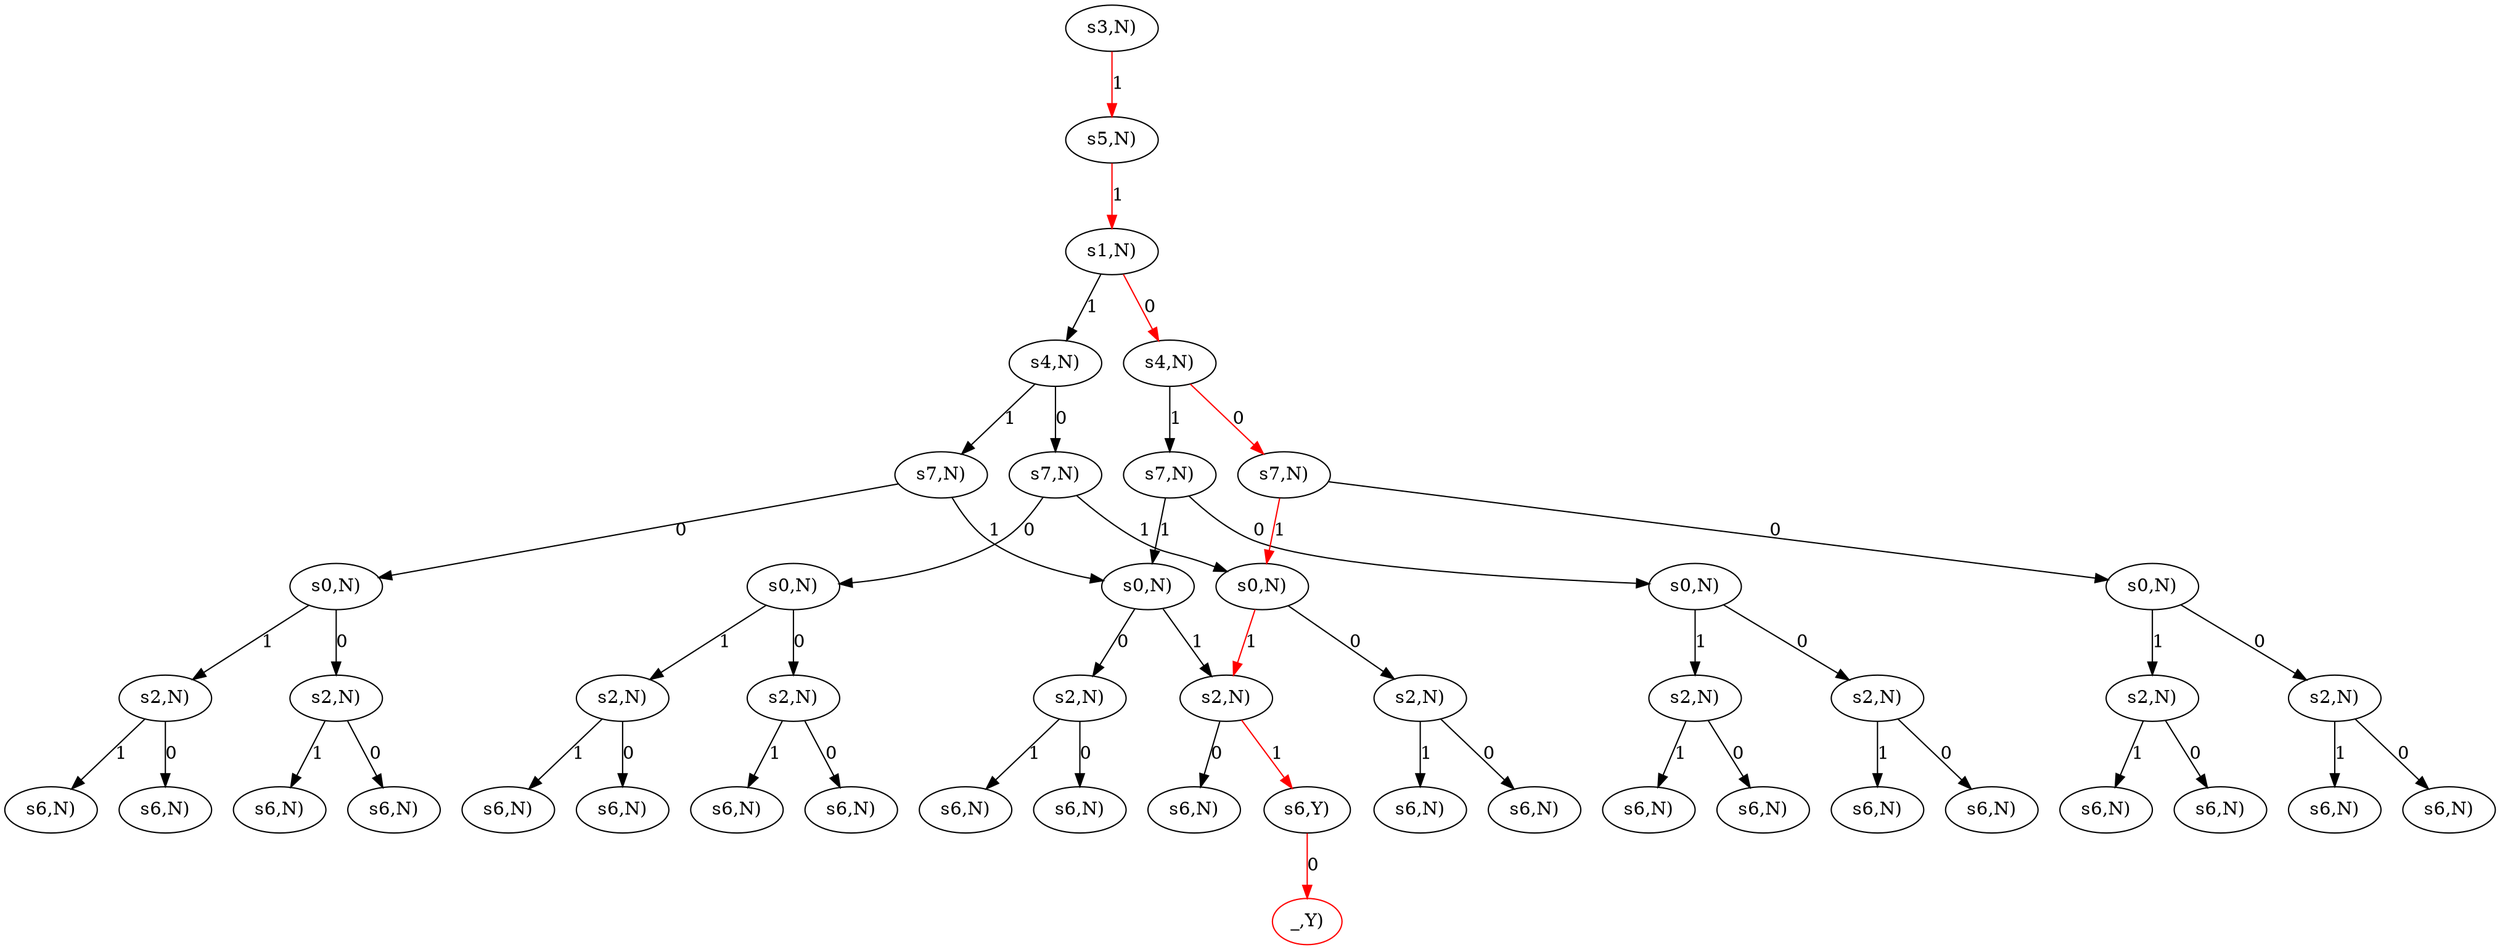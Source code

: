 strict digraph G {
  1 [ label="s2,N)" ];
  2 [ label="s6,N)" ];
  3 [ label="s0,N)" ];
  4 [ label="s2,N)" ];
  5 [ label="s6,N)" ];
  6 [ label="s6,N)" ];
  7 [ label="s7,N)" ];
  8 [ label="s2,N)" ];
  9 [ label="s6,N)" ];
  10 [ label="s6,N)" ];
  11 [ label="s0,N)" ];
  12 [ label="s2,N)" ];
  13 [ label="s6,N)" ];
  14 [ label="s6,N)" ];
  15 [ label="s4,N)" ];
  16 [ label="s6,Y)" ];
  17 [ color="red" label="_,Y)" ];
  18 [ label="s0,N)" ];
  19 [ label="s2,N)" ];
  20 [ label="s6,N)" ];
  21 [ label="s6,N)" ];
  22 [ label="s7,N)" ];
  23 [ label="s2,N)" ];
  24 [ label="s6,N)" ];
  25 [ label="s6,N)" ];
  26 [ label="s0,N)" ];
  27 [ label="s2,N)" ];
  28 [ label="s6,N)" ];
  29 [ label="s6,N)" ];
  30 [ label="s1,N)" ];
  31 [ label="s7,N)" ];
  32 [ label="s2,N)" ];
  33 [ label="s6,N)" ];
  34 [ label="s6,N)" ];
  35 [ label="s0,N)" ];
  36 [ label="s2,N)" ];
  37 [ label="s6,N)" ];
  38 [ label="s6,N)" ];
  39 [ label="s4,N)" ];
  40 [ label="s7,N)" ];
  41 [ label="s2,N)" ];
  42 [ label="s6,N)" ];
  43 [ label="s6,N)" ];
  44 [ label="s0,N)" ];
  45 [ label="s2,N)" ];
  46 [ label="s6,N)" ];
  47 [ label="s6,N)" ];
  48 [ label="s5,N)" ];
  49 [ label="s3,N)" ];
  1 -> 2 [ label="0" ];
  3 -> 1 [ label="1" ];
  4 -> 5 [ label="1" ];
  4 -> 6 [ label="0" ];
  3 -> 4 [ label="0" ];
  7 -> 3 [ label="1" ];
  8 -> 9 [ label="1" ];
  8 -> 10 [ label="0" ];
  11 -> 8 [ label="1" ];
  12 -> 13 [ label="1" ];
  12 -> 14 [ label="0" ];
  11 -> 12 [ label="0" ];
  7 -> 11 [ label="0" ];
  15 -> 7 [ label="1" ];
  16 -> 17 [ color="red" label="0" ];
  1 -> 16 [ color="red" label="1" ];
  18 -> 1 [ color="red" label="1" ];
  19 -> 20 [ label="1" ];
  19 -> 21 [ label="0" ];
  18 -> 19 [ label="0" ];
  22 -> 18 [ label="1" ];
  23 -> 24 [ label="1" ];
  23 -> 25 [ label="0" ];
  26 -> 23 [ label="1" ];
  27 -> 28 [ label="1" ];
  27 -> 29 [ label="0" ];
  26 -> 27 [ label="0" ];
  22 -> 26 [ label="0" ];
  15 -> 22 [ label="0" ];
  30 -> 15 [ label="1" ];
  31 -> 3 [ label="1" ];
  32 -> 33 [ label="1" ];
  32 -> 34 [ label="0" ];
  35 -> 32 [ label="1" ];
  36 -> 37 [ label="1" ];
  36 -> 38 [ label="0" ];
  35 -> 36 [ label="0" ];
  31 -> 35 [ label="0" ];
  39 -> 31 [ label="1" ];
  40 -> 18 [ color="red" label="1" ];
  41 -> 42 [ label="1" ];
  41 -> 43 [ label="0" ];
  44 -> 41 [ label="1" ];
  45 -> 46 [ label="1" ];
  45 -> 47 [ label="0" ];
  44 -> 45 [ label="0" ];
  40 -> 44 [ label="0" ];
  39 -> 40 [ color="red" label="0" ];
  30 -> 39 [ color="red" label="0" ];
  48 -> 30 [ color="red" label="1" ];
  49 -> 48 [ color="red" label="1" ];
}
